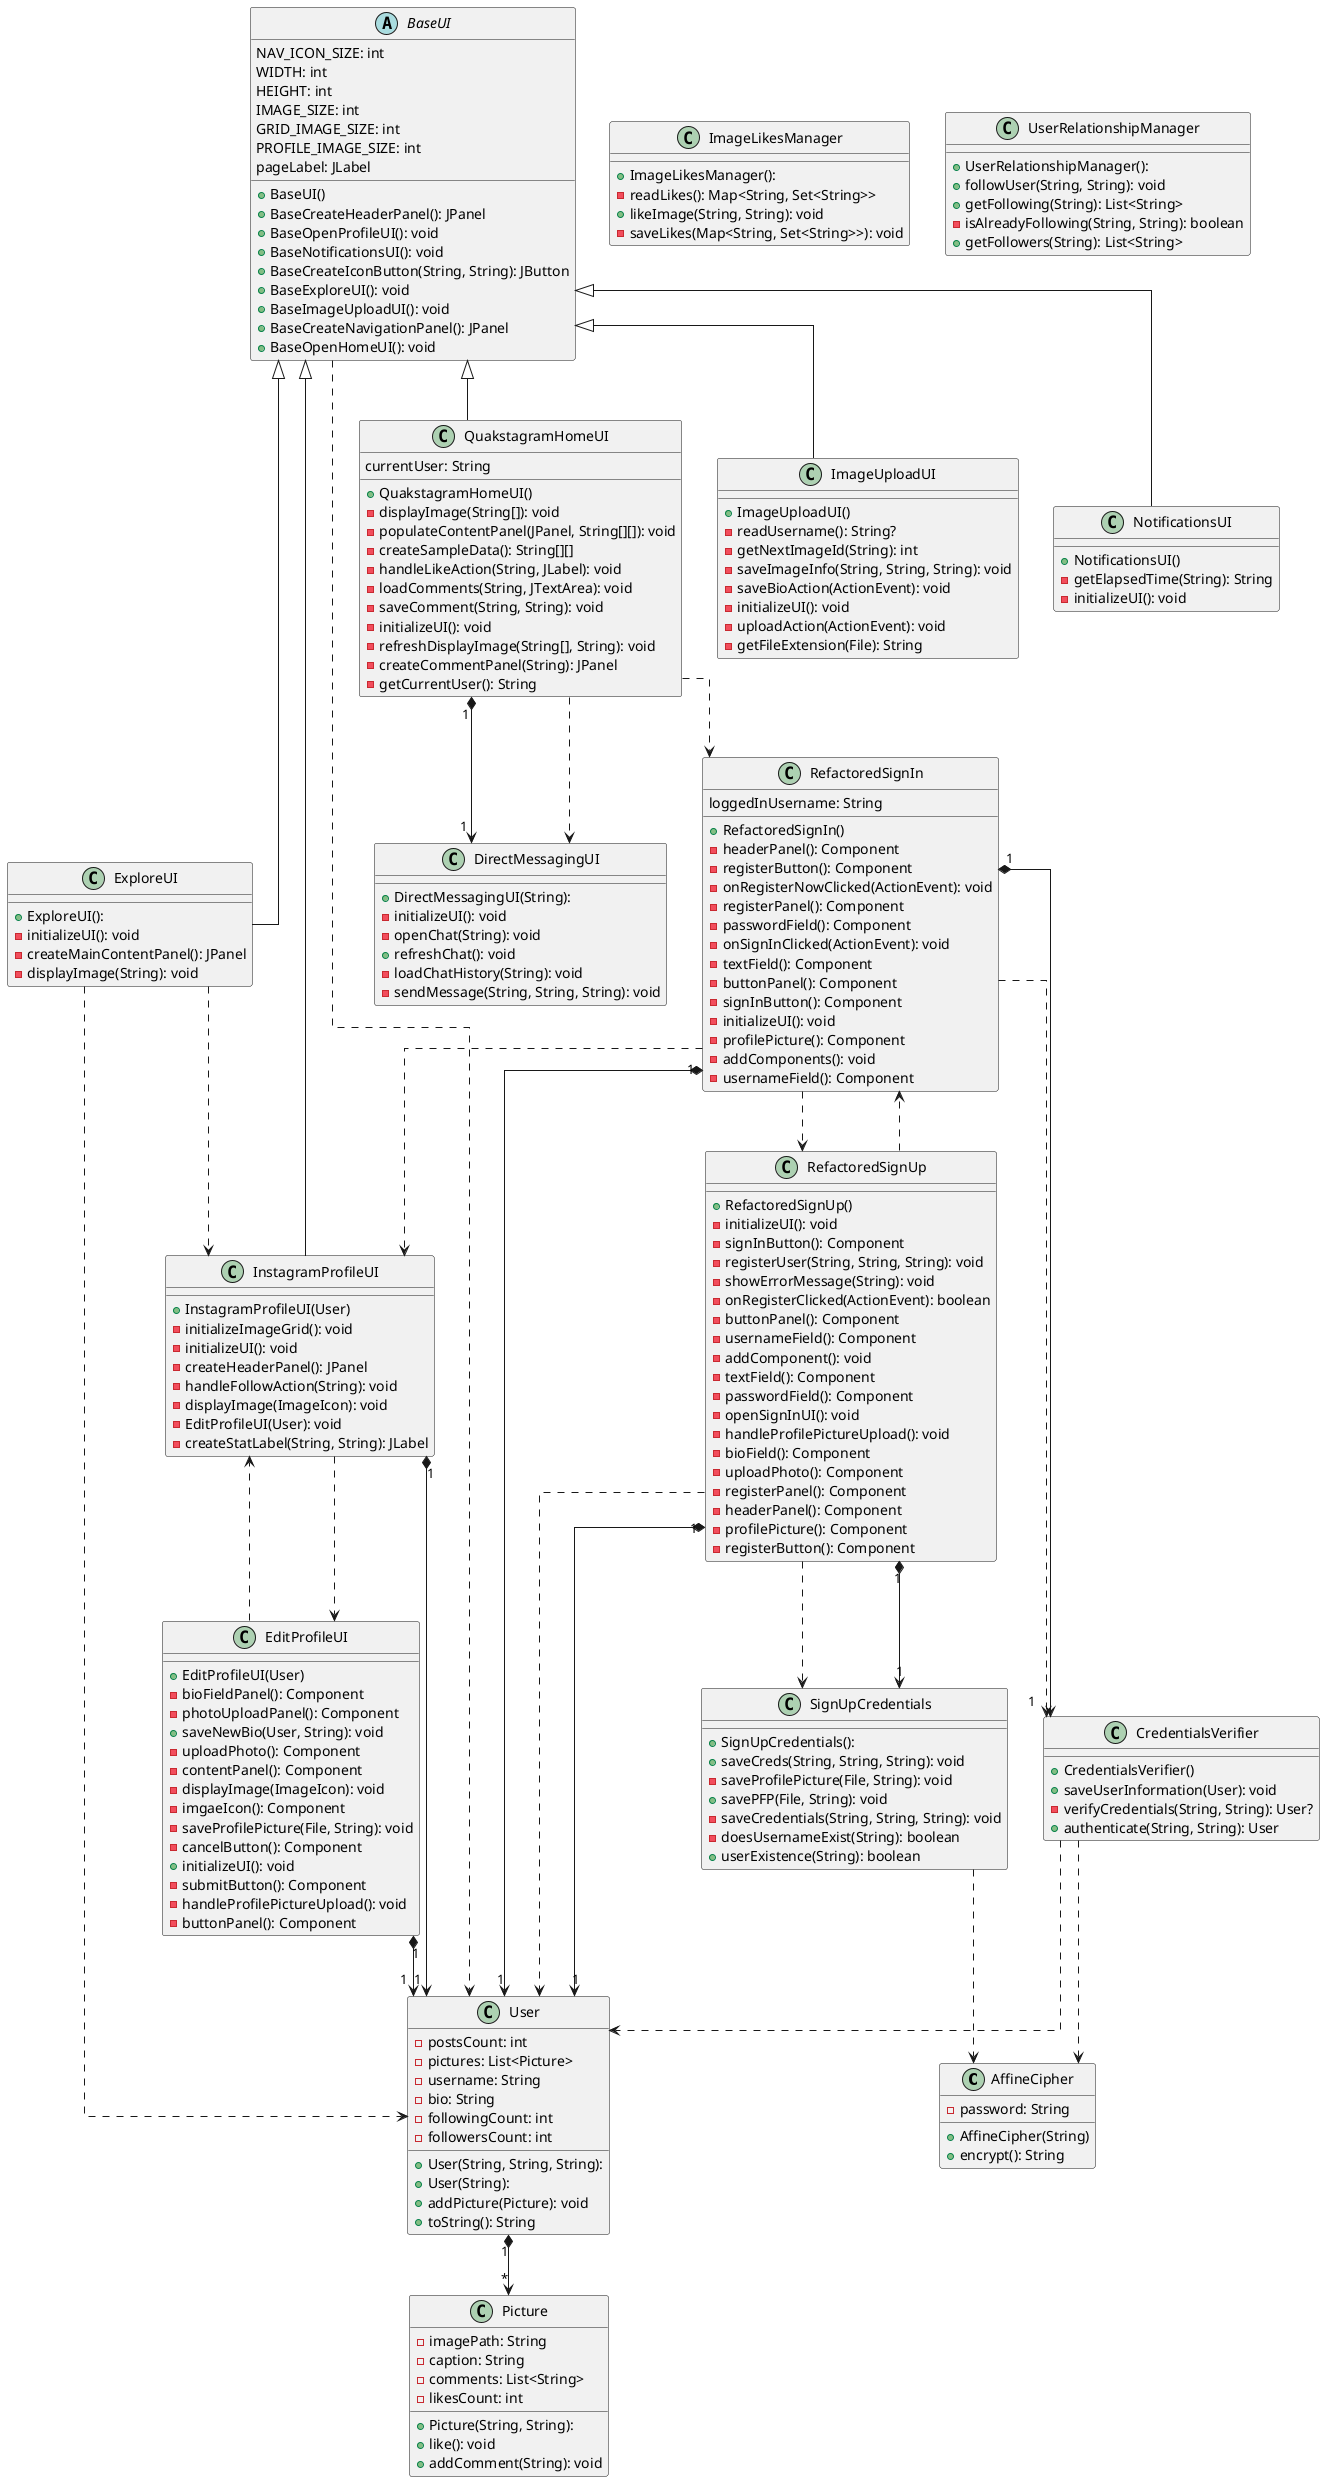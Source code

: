 @startuml quackStagramUML
top to bottom direction
skinparam linetype ortho

class AffineCipher {
    + AffineCipher(String)
    - password: String
    + encrypt(): String
}
abstract class BaseUI {
    + BaseUI()
    + BaseCreateHeaderPanel(): JPanel
    + BaseOpenProfileUI(): void
    + BaseNotificationsUI(): void
    + BaseCreateIconButton(String, String): JButton
    + BaseExploreUI(): void
    + BaseImageUploadUI(): void
    + BaseCreateNavigationPanel(): JPanel
    + BaseOpenHomeUI(): void
    NAV_ICON_SIZE: int
    WIDTH: int
    HEIGHT: int
    IMAGE_SIZE: int
    GRID_IMAGE_SIZE: int
    PROFILE_IMAGE_SIZE: int
    pageLabel: JLabel
}
class CredentialsVerifier {
    + CredentialsVerifier()
    + saveUserInformation(User): void
    - verifyCredentials(String, String): User?
    + authenticate(String, String): User
}
class DirectMessagingUI {
    + DirectMessagingUI(String):
    - initializeUI(): void
    - openChat(String): void
    + refreshChat(): void
    - loadChatHistory(String): void
    - sendMessage(String, String, String): void
}
class EditProfileUI {
    + EditProfileUI(User)
    - bioFieldPanel(): Component
    - photoUploadPanel(): Component
    + saveNewBio(User, String): void
    - uploadPhoto(): Component
    - contentPanel(): Component
    - displayImage(ImageIcon): void
    - imgaeIcon(): Component
    - saveProfilePicture(File, String): void
    - cancelButton(): Component
    + initializeUI(): void
    - submitButton(): Component
    - handleProfilePictureUpload(): void
    - buttonPanel(): Component
}
class ExploreUI extends BaseUI{
    + ExploreUI():
    - initializeUI(): void
    - createMainContentPanel(): JPanel
    - displayImage(String): void
}
class ImageLikesManager {
    + ImageLikesManager():
    - readLikes(): Map<String, Set<String>>
    + likeImage(String, String): void
    - saveLikes(Map<String, Set<String>>): void
}
class ImageUploadUI extends BaseUI {
    + ImageUploadUI()
    - readUsername(): String?
    - getNextImageId(String): int
    - saveImageInfo(String, String, String): void
    - saveBioAction(ActionEvent): void
    - initializeUI(): void
    - uploadAction(ActionEvent): void
    - getFileExtension(File): String
}
class InstagramProfileUI extends BaseUI{
    + InstagramProfileUI(User)
    - initializeImageGrid(): void
    - initializeUI(): void
    - createHeaderPanel(): JPanel
    - handleFollowAction(String): void
    - displayImage(ImageIcon): void
    - EditProfileUI(User): void
    - createStatLabel(String, String): JLabel
}
class NotificationsUI extends BaseUI {
    + NotificationsUI()
    - getElapsedTime(String): String
    - initializeUI(): void
}
class Picture {
    + Picture(String, String):
    - imagePath: String
    - caption: String
    - comments: List<String>
    - likesCount: int
    + like(): void
    + addComment(String): void
}
class QuakstagramHomeUI extends BaseUI{
    + QuakstagramHomeUI()
    - displayImage(String[]): void
    - populateContentPanel(JPanel, String[][]): void
    - createSampleData(): String[][]
    - handleLikeAction(String, JLabel): void
    - loadComments(String, JTextArea): void
    - saveComment(String, String): void
    - initializeUI(): void
    - refreshDisplayImage(String[], String): void
    - createCommentPanel(String): JPanel
    -getCurrentUser(): String
    currentUser: String
}
class RefactoredSignIn {
    + RefactoredSignIn()
    - headerPanel(): Component
    - registerButton(): Component
    - onRegisterNowClicked(ActionEvent): void
    - registerPanel(): Component
    - passwordField(): Component
    - onSignInClicked(ActionEvent): void
    - textField(): Component
    - buttonPanel(): Component
    - signInButton(): Component
    - initializeUI(): void
    - profilePicture(): Component
    - addComponents(): void
    - usernameField(): Component
    loggedInUsername: String
}
class RefactoredSignUp {
    + RefactoredSignUp()
    - initializeUI(): void
    - signInButton(): Component
    - registerUser(String, String, String): void
    - showErrorMessage(String): void
    - onRegisterClicked(ActionEvent): boolean
    - buttonPanel(): Component
    - usernameField(): Component
    - addComponent(): void
    - textField(): Component
    - passwordField(): Component
    - openSignInUI(): void
    - handleProfilePictureUpload(): void
    - bioField(): Component
    - uploadPhoto(): Component
    - registerPanel(): Component
    - headerPanel(): Component
    - profilePicture(): Component
    - registerButton(): Component
}
class SignUpCredentials {
    + SignUpCredentials():
    + saveCreds(String, String, String): void
    - saveProfilePicture(File, String): void
    + savePFP(File, String): void
    - saveCredentials(String, String, String): void
    - doesUsernameExist(String): boolean
    + userExistence(String): boolean
}
class User {
    + User(String, String, String):
    + User(String):
    - postsCount: int
    - pictures: List<Picture>
    - username: String
    - bio: String
    - followingCount: int
    - followersCount: int
    + addPicture(Picture): void
    + toString(): String
}
class UserRelationshipManager {
    + UserRelationshipManager():
    + followUser(String, String): void
    + getFollowing(String): List<String>
    - isAlreadyFollowing(String, String): boolean
    + getFollowers(String): List<String>
}

BaseUI                   -[dashed]->  User
CredentialsVerifier      -[dashed]->  AffineCipher
CredentialsVerifier      -[dashed]->  User
EditProfileUI            -[dashed]->  InstagramProfileUI
EditProfileUI           "1" *--> "1" User
ExploreUI                -[dashed]->  InstagramProfileUI
ExploreUI                -[dashed]->  User
InstagramProfileUI       -[dashed]->  EditProfileUI
InstagramProfileUI      "1" *-[plain]-> "1" User
QuakstagramHomeUI       "1" *-[plain]-> "1" DirectMessagingUI
QuakstagramHomeUI        -[dashed]->  DirectMessagingUI
QuakstagramHomeUI        -[dashed]->  RefactoredSignIn
RefactoredSignIn        "1" *-[plain]-> "1" CredentialsVerifier
RefactoredSignIn         -[dashed]->  CredentialsVerifier
RefactoredSignIn         -[dashed]->  InstagramProfileUI
RefactoredSignIn         -[dashed]->  RefactoredSignUp
RefactoredSignIn        "1" *-[plain]-> "1" User
RefactoredSignUp         -[dashed]->  RefactoredSignIn
RefactoredSignUp         -[dashed]->  SignUpCredentials
RefactoredSignUp        "1" *-[plain]-> "1" SignUpCredentials
RefactoredSignUp         -[dashed]->  User
RefactoredSignUp        "1" *-[plain]-> "1" User
SignUpCredentials        -[dashed]->  AffineCipher
User                    "1" *-[plain]-> "*" Picture
@enduml